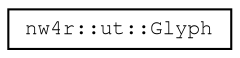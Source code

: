 digraph "Graphical Class Hierarchy"
{
 // LATEX_PDF_SIZE
  edge [fontname="FreeMono",fontsize="10",labelfontname="FreeMono",labelfontsize="10"];
  node [fontname="FreeMono",fontsize="10",shape=record];
  rankdir="LR";
  Node0 [label="nw4r::ut::Glyph",height=0.2,width=0.4,color="black", fillcolor="white", style="filled",URL="$structnw4r_1_1ut_1_1_glyph.html",tooltip=" "];
}
